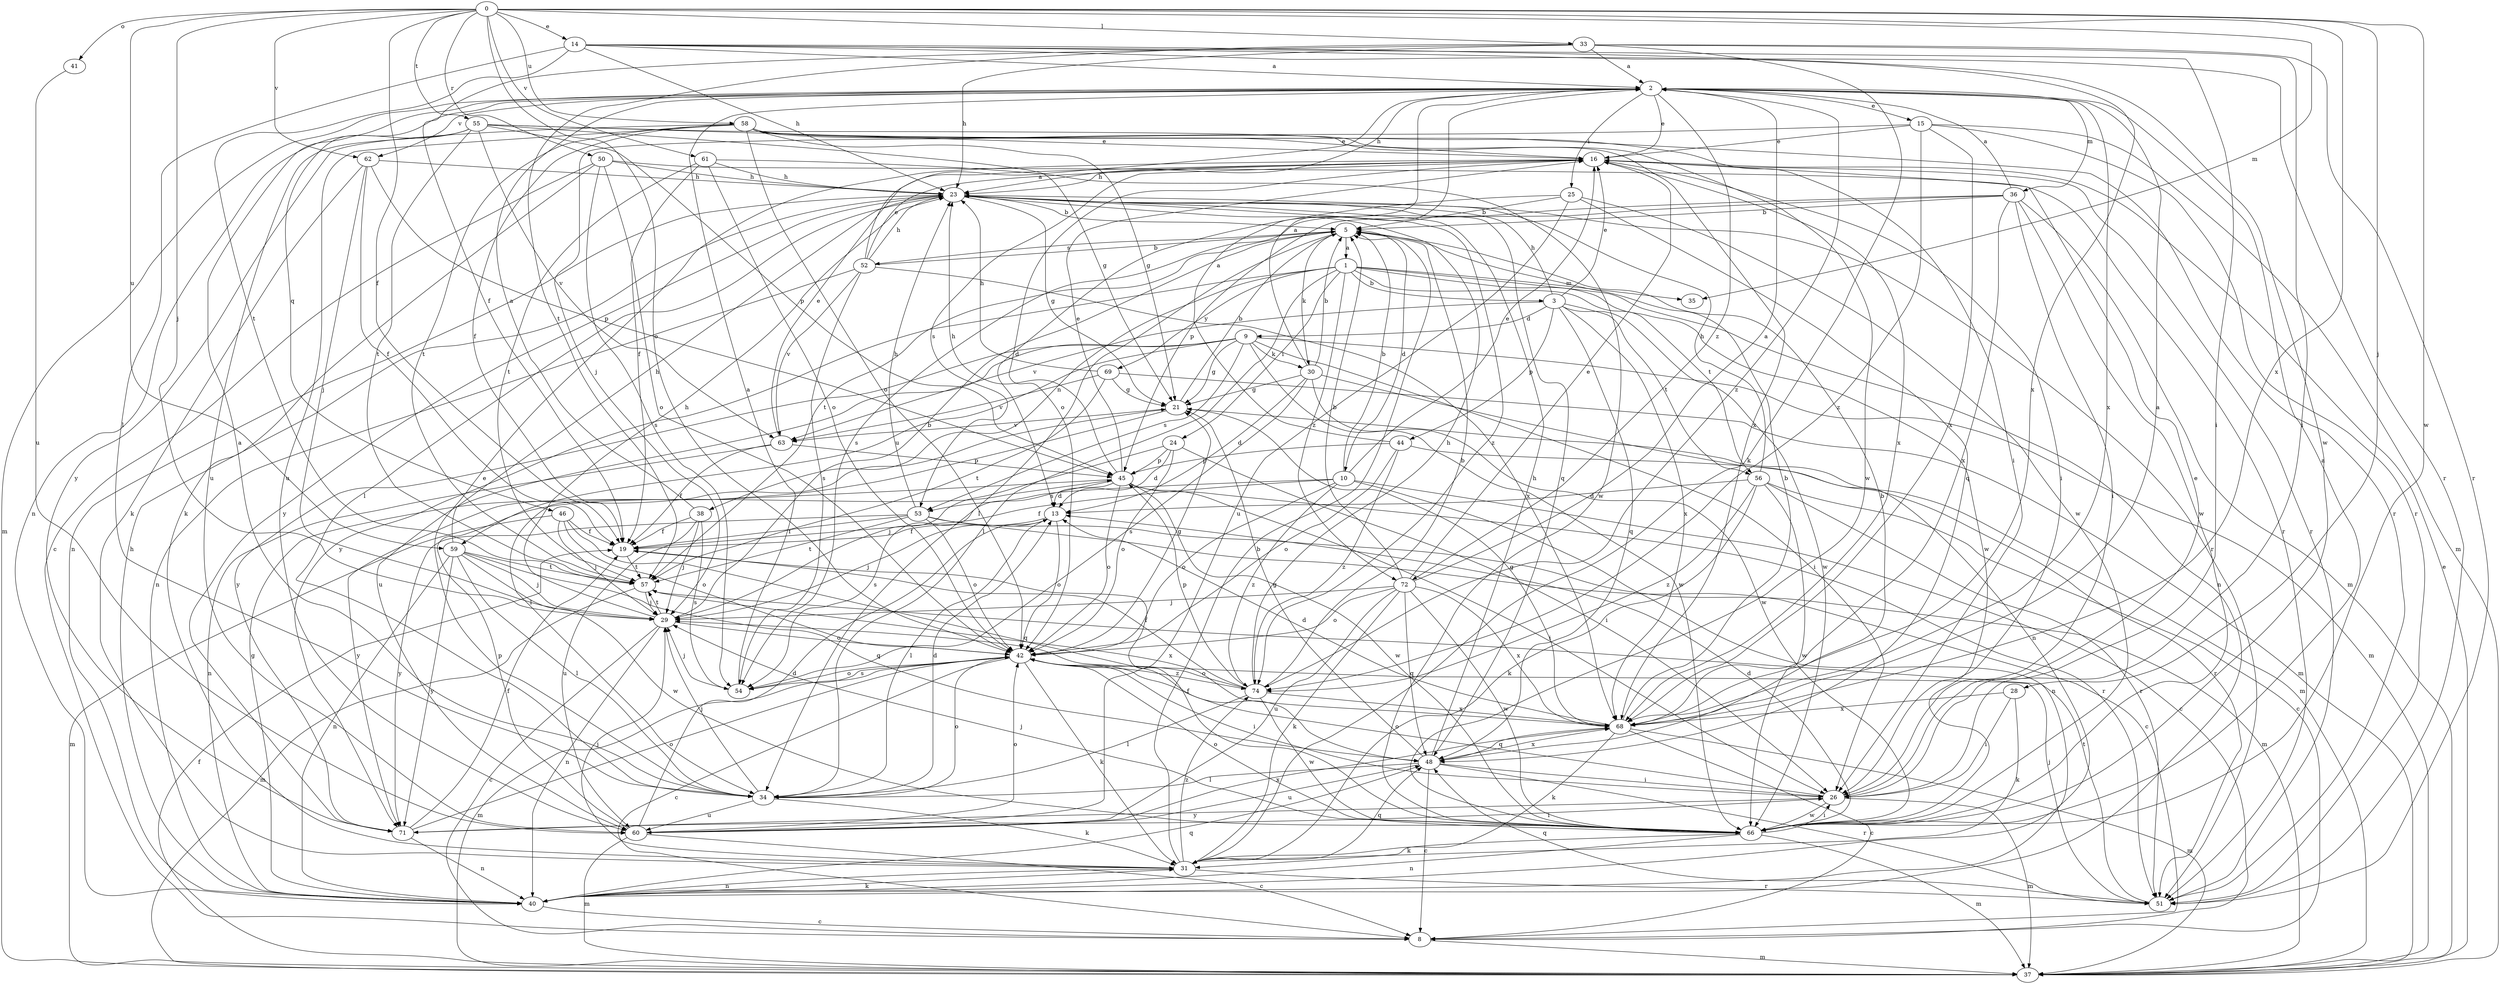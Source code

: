 strict digraph  {
0;
1;
2;
3;
5;
8;
9;
10;
13;
14;
15;
16;
19;
21;
23;
24;
25;
26;
28;
29;
30;
31;
33;
34;
35;
36;
37;
38;
40;
41;
42;
44;
45;
46;
48;
50;
51;
52;
53;
54;
55;
56;
57;
58;
59;
60;
61;
62;
63;
66;
68;
69;
71;
72;
74;
0 -> 14  [label=e];
0 -> 19  [label=f];
0 -> 28  [label=j];
0 -> 29  [label=j];
0 -> 33  [label=l];
0 -> 35  [label=m];
0 -> 41  [label=o];
0 -> 42  [label=o];
0 -> 50  [label=r];
0 -> 55  [label=t];
0 -> 58  [label=u];
0 -> 59  [label=u];
0 -> 61  [label=v];
0 -> 62  [label=v];
0 -> 66  [label=w];
0 -> 68  [label=x];
1 -> 3  [label=b];
1 -> 24  [label=i];
1 -> 34  [label=l];
1 -> 35  [label=m];
1 -> 38  [label=n];
1 -> 40  [label=n];
1 -> 56  [label=t];
1 -> 66  [label=w];
1 -> 69  [label=y];
1 -> 71  [label=y];
1 -> 72  [label=z];
2 -> 15  [label=e];
2 -> 16  [label=e];
2 -> 23  [label=h];
2 -> 25  [label=i];
2 -> 36  [label=m];
2 -> 37  [label=m];
2 -> 46  [label=q];
2 -> 62  [label=v];
2 -> 68  [label=x];
2 -> 72  [label=z];
2 -> 74  [label=z];
3 -> 9  [label=d];
3 -> 16  [label=e];
3 -> 23  [label=h];
3 -> 44  [label=p];
3 -> 48  [label=q];
3 -> 56  [label=t];
3 -> 63  [label=v];
3 -> 66  [label=w];
3 -> 68  [label=x];
5 -> 1  [label=a];
5 -> 10  [label=d];
5 -> 30  [label=k];
5 -> 34  [label=l];
5 -> 52  [label=s];
5 -> 57  [label=t];
8 -> 37  [label=m];
9 -> 21  [label=g];
9 -> 26  [label=i];
9 -> 30  [label=k];
9 -> 37  [label=m];
9 -> 53  [label=s];
9 -> 59  [label=u];
9 -> 60  [label=u];
9 -> 66  [label=w];
9 -> 71  [label=y];
10 -> 5  [label=b];
10 -> 8  [label=c];
10 -> 16  [label=e];
10 -> 19  [label=f];
10 -> 40  [label=n];
10 -> 42  [label=o];
10 -> 53  [label=s];
10 -> 74  [label=z];
13 -> 19  [label=f];
13 -> 29  [label=j];
13 -> 34  [label=l];
13 -> 42  [label=o];
14 -> 2  [label=a];
14 -> 23  [label=h];
14 -> 26  [label=i];
14 -> 34  [label=l];
14 -> 51  [label=r];
14 -> 57  [label=t];
14 -> 66  [label=w];
14 -> 68  [label=x];
15 -> 16  [label=e];
15 -> 29  [label=j];
15 -> 37  [label=m];
15 -> 51  [label=r];
15 -> 68  [label=x];
15 -> 74  [label=z];
16 -> 23  [label=h];
16 -> 26  [label=i];
16 -> 42  [label=o];
16 -> 51  [label=r];
16 -> 53  [label=s];
16 -> 68  [label=x];
19 -> 57  [label=t];
21 -> 5  [label=b];
21 -> 34  [label=l];
21 -> 37  [label=m];
21 -> 63  [label=v];
23 -> 5  [label=b];
23 -> 21  [label=g];
23 -> 34  [label=l];
23 -> 40  [label=n];
23 -> 48  [label=q];
23 -> 51  [label=r];
23 -> 71  [label=y];
23 -> 74  [label=z];
24 -> 13  [label=d];
24 -> 26  [label=i];
24 -> 29  [label=j];
24 -> 42  [label=o];
24 -> 45  [label=p];
25 -> 5  [label=b];
25 -> 13  [label=d];
25 -> 48  [label=q];
25 -> 60  [label=u];
25 -> 66  [label=w];
26 -> 16  [label=e];
26 -> 37  [label=m];
26 -> 42  [label=o];
26 -> 66  [label=w];
26 -> 71  [label=y];
28 -> 26  [label=i];
28 -> 31  [label=k];
28 -> 68  [label=x];
29 -> 5  [label=b];
29 -> 8  [label=c];
29 -> 23  [label=h];
29 -> 40  [label=n];
29 -> 42  [label=o];
29 -> 57  [label=t];
30 -> 2  [label=a];
30 -> 5  [label=b];
30 -> 13  [label=d];
30 -> 21  [label=g];
30 -> 40  [label=n];
30 -> 54  [label=s];
30 -> 66  [label=w];
31 -> 5  [label=b];
31 -> 29  [label=j];
31 -> 40  [label=n];
31 -> 48  [label=q];
31 -> 51  [label=r];
31 -> 74  [label=z];
33 -> 2  [label=a];
33 -> 19  [label=f];
33 -> 23  [label=h];
33 -> 26  [label=i];
33 -> 31  [label=k];
33 -> 51  [label=r];
33 -> 57  [label=t];
34 -> 2  [label=a];
34 -> 13  [label=d];
34 -> 16  [label=e];
34 -> 29  [label=j];
34 -> 31  [label=k];
34 -> 42  [label=o];
34 -> 60  [label=u];
36 -> 2  [label=a];
36 -> 5  [label=b];
36 -> 26  [label=i];
36 -> 37  [label=m];
36 -> 45  [label=p];
36 -> 54  [label=s];
36 -> 66  [label=w];
36 -> 68  [label=x];
37 -> 16  [label=e];
37 -> 19  [label=f];
38 -> 2  [label=a];
38 -> 19  [label=f];
38 -> 29  [label=j];
38 -> 54  [label=s];
38 -> 60  [label=u];
40 -> 8  [label=c];
40 -> 21  [label=g];
40 -> 23  [label=h];
40 -> 31  [label=k];
40 -> 48  [label=q];
41 -> 60  [label=u];
42 -> 8  [label=c];
42 -> 21  [label=g];
42 -> 26  [label=i];
42 -> 31  [label=k];
42 -> 37  [label=m];
42 -> 54  [label=s];
42 -> 74  [label=z];
44 -> 2  [label=a];
44 -> 42  [label=o];
44 -> 45  [label=p];
44 -> 51  [label=r];
44 -> 74  [label=z];
45 -> 13  [label=d];
45 -> 16  [label=e];
45 -> 23  [label=h];
45 -> 26  [label=i];
45 -> 42  [label=o];
45 -> 51  [label=r];
45 -> 54  [label=s];
45 -> 66  [label=w];
45 -> 71  [label=y];
46 -> 19  [label=f];
46 -> 29  [label=j];
46 -> 37  [label=m];
46 -> 42  [label=o];
46 -> 48  [label=q];
48 -> 5  [label=b];
48 -> 8  [label=c];
48 -> 21  [label=g];
48 -> 23  [label=h];
48 -> 26  [label=i];
48 -> 34  [label=l];
48 -> 51  [label=r];
48 -> 60  [label=u];
48 -> 68  [label=x];
50 -> 8  [label=c];
50 -> 23  [label=h];
50 -> 31  [label=k];
50 -> 42  [label=o];
50 -> 51  [label=r];
50 -> 54  [label=s];
51 -> 29  [label=j];
51 -> 48  [label=q];
51 -> 57  [label=t];
52 -> 2  [label=a];
52 -> 5  [label=b];
52 -> 16  [label=e];
52 -> 23  [label=h];
52 -> 40  [label=n];
52 -> 54  [label=s];
52 -> 63  [label=v];
52 -> 68  [label=x];
53 -> 8  [label=c];
53 -> 19  [label=f];
53 -> 23  [label=h];
53 -> 37  [label=m];
53 -> 42  [label=o];
53 -> 57  [label=t];
53 -> 71  [label=y];
54 -> 2  [label=a];
54 -> 29  [label=j];
54 -> 42  [label=o];
55 -> 16  [label=e];
55 -> 21  [label=g];
55 -> 40  [label=n];
55 -> 45  [label=p];
55 -> 57  [label=t];
55 -> 60  [label=u];
55 -> 63  [label=v];
55 -> 68  [label=x];
56 -> 8  [label=c];
56 -> 13  [label=d];
56 -> 23  [label=h];
56 -> 31  [label=k];
56 -> 51  [label=r];
56 -> 66  [label=w];
56 -> 74  [label=z];
57 -> 29  [label=j];
57 -> 37  [label=m];
57 -> 68  [label=x];
58 -> 16  [label=e];
58 -> 19  [label=f];
58 -> 21  [label=g];
58 -> 26  [label=i];
58 -> 42  [label=o];
58 -> 51  [label=r];
58 -> 57  [label=t];
58 -> 60  [label=u];
58 -> 66  [label=w];
58 -> 71  [label=y];
59 -> 23  [label=h];
59 -> 29  [label=j];
59 -> 34  [label=l];
59 -> 40  [label=n];
59 -> 48  [label=q];
59 -> 57  [label=t];
59 -> 66  [label=w];
59 -> 71  [label=y];
60 -> 8  [label=c];
60 -> 13  [label=d];
60 -> 37  [label=m];
60 -> 42  [label=o];
60 -> 45  [label=p];
60 -> 68  [label=x];
61 -> 19  [label=f];
61 -> 23  [label=h];
61 -> 42  [label=o];
61 -> 57  [label=t];
61 -> 66  [label=w];
62 -> 19  [label=f];
62 -> 23  [label=h];
62 -> 29  [label=j];
62 -> 31  [label=k];
62 -> 45  [label=p];
63 -> 16  [label=e];
63 -> 19  [label=f];
63 -> 40  [label=n];
63 -> 45  [label=p];
66 -> 2  [label=a];
66 -> 13  [label=d];
66 -> 19  [label=f];
66 -> 26  [label=i];
66 -> 29  [label=j];
66 -> 31  [label=k];
66 -> 37  [label=m];
66 -> 40  [label=n];
66 -> 42  [label=o];
68 -> 2  [label=a];
68 -> 5  [label=b];
68 -> 8  [label=c];
68 -> 13  [label=d];
68 -> 21  [label=g];
68 -> 31  [label=k];
68 -> 37  [label=m];
68 -> 48  [label=q];
69 -> 21  [label=g];
69 -> 23  [label=h];
69 -> 37  [label=m];
69 -> 57  [label=t];
69 -> 63  [label=v];
71 -> 19  [label=f];
71 -> 26  [label=i];
71 -> 40  [label=n];
71 -> 42  [label=o];
72 -> 2  [label=a];
72 -> 5  [label=b];
72 -> 16  [label=e];
72 -> 29  [label=j];
72 -> 31  [label=k];
72 -> 42  [label=o];
72 -> 48  [label=q];
72 -> 60  [label=u];
72 -> 66  [label=w];
72 -> 68  [label=x];
74 -> 5  [label=b];
74 -> 19  [label=f];
74 -> 23  [label=h];
74 -> 34  [label=l];
74 -> 42  [label=o];
74 -> 45  [label=p];
74 -> 66  [label=w];
74 -> 68  [label=x];
}
